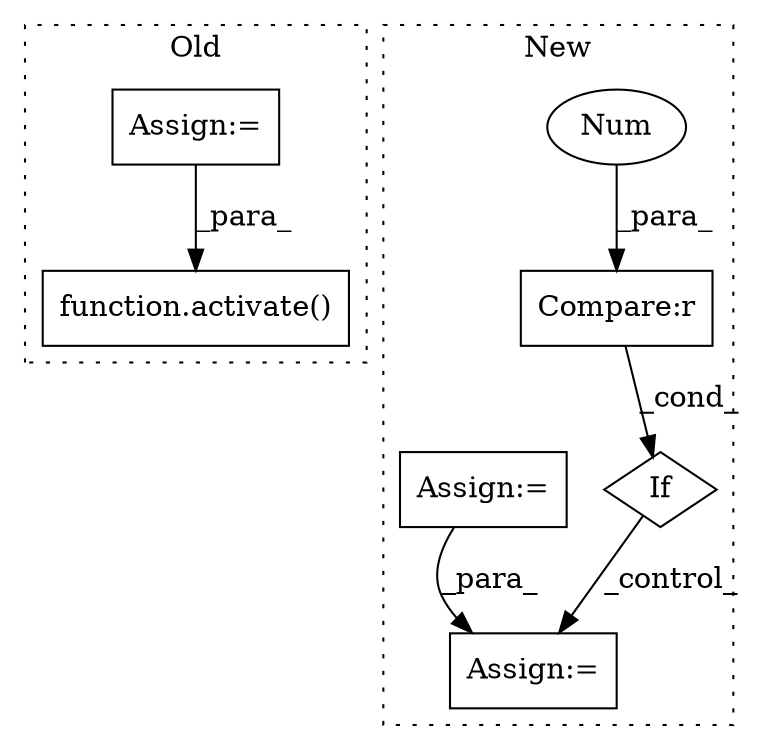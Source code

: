 digraph G {
subgraph cluster0 {
1 [label="function.activate()" a="75" s="4741,4758" l="9,1" shape="box"];
6 [label="Assign:=" a="68" s="4522" l="3" shape="box"];
label = "Old";
style="dotted";
}
subgraph cluster1 {
2 [label="If" a="96" s="5331" l="3" shape="diamond"];
3 [label="Compare:r" a="40" s="5334" l="23" shape="box"];
4 [label="Num" a="76" s="5356" l="1" shape="ellipse"];
5 [label="Assign:=" a="68" s="5370" l="3" shape="box"];
7 [label="Assign:=" a="68" s="5297" l="3" shape="box"];
label = "New";
style="dotted";
}
2 -> 5 [label="_control_"];
3 -> 2 [label="_cond_"];
4 -> 3 [label="_para_"];
6 -> 1 [label="_para_"];
7 -> 5 [label="_para_"];
}